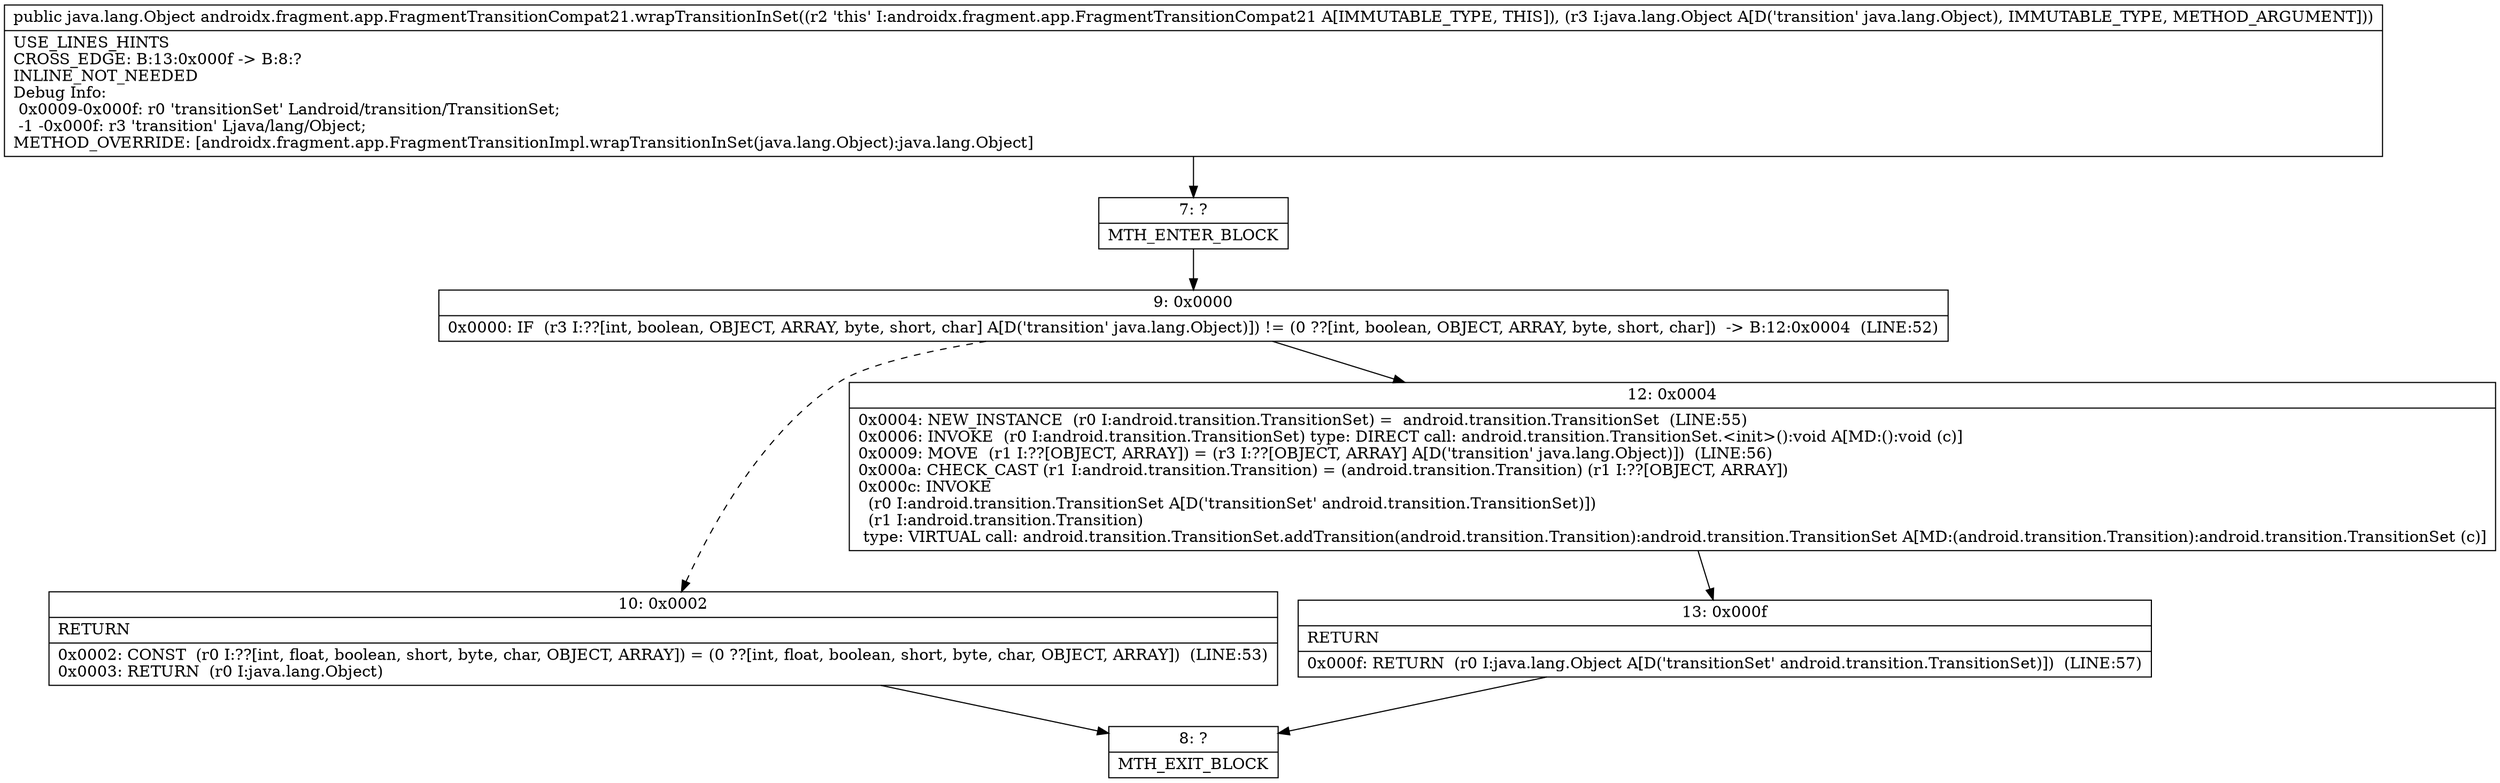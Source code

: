 digraph "CFG forandroidx.fragment.app.FragmentTransitionCompat21.wrapTransitionInSet(Ljava\/lang\/Object;)Ljava\/lang\/Object;" {
Node_7 [shape=record,label="{7\:\ ?|MTH_ENTER_BLOCK\l}"];
Node_9 [shape=record,label="{9\:\ 0x0000|0x0000: IF  (r3 I:??[int, boolean, OBJECT, ARRAY, byte, short, char] A[D('transition' java.lang.Object)]) != (0 ??[int, boolean, OBJECT, ARRAY, byte, short, char])  \-\> B:12:0x0004  (LINE:52)\l}"];
Node_10 [shape=record,label="{10\:\ 0x0002|RETURN\l|0x0002: CONST  (r0 I:??[int, float, boolean, short, byte, char, OBJECT, ARRAY]) = (0 ??[int, float, boolean, short, byte, char, OBJECT, ARRAY])  (LINE:53)\l0x0003: RETURN  (r0 I:java.lang.Object) \l}"];
Node_8 [shape=record,label="{8\:\ ?|MTH_EXIT_BLOCK\l}"];
Node_12 [shape=record,label="{12\:\ 0x0004|0x0004: NEW_INSTANCE  (r0 I:android.transition.TransitionSet) =  android.transition.TransitionSet  (LINE:55)\l0x0006: INVOKE  (r0 I:android.transition.TransitionSet) type: DIRECT call: android.transition.TransitionSet.\<init\>():void A[MD:():void (c)]\l0x0009: MOVE  (r1 I:??[OBJECT, ARRAY]) = (r3 I:??[OBJECT, ARRAY] A[D('transition' java.lang.Object)])  (LINE:56)\l0x000a: CHECK_CAST (r1 I:android.transition.Transition) = (android.transition.Transition) (r1 I:??[OBJECT, ARRAY]) \l0x000c: INVOKE  \l  (r0 I:android.transition.TransitionSet A[D('transitionSet' android.transition.TransitionSet)])\l  (r1 I:android.transition.Transition)\l type: VIRTUAL call: android.transition.TransitionSet.addTransition(android.transition.Transition):android.transition.TransitionSet A[MD:(android.transition.Transition):android.transition.TransitionSet (c)]\l}"];
Node_13 [shape=record,label="{13\:\ 0x000f|RETURN\l|0x000f: RETURN  (r0 I:java.lang.Object A[D('transitionSet' android.transition.TransitionSet)])  (LINE:57)\l}"];
MethodNode[shape=record,label="{public java.lang.Object androidx.fragment.app.FragmentTransitionCompat21.wrapTransitionInSet((r2 'this' I:androidx.fragment.app.FragmentTransitionCompat21 A[IMMUTABLE_TYPE, THIS]), (r3 I:java.lang.Object A[D('transition' java.lang.Object), IMMUTABLE_TYPE, METHOD_ARGUMENT]))  | USE_LINES_HINTS\lCROSS_EDGE: B:13:0x000f \-\> B:8:?\lINLINE_NOT_NEEDED\lDebug Info:\l  0x0009\-0x000f: r0 'transitionSet' Landroid\/transition\/TransitionSet;\l  \-1 \-0x000f: r3 'transition' Ljava\/lang\/Object;\lMETHOD_OVERRIDE: [androidx.fragment.app.FragmentTransitionImpl.wrapTransitionInSet(java.lang.Object):java.lang.Object]\l}"];
MethodNode -> Node_7;Node_7 -> Node_9;
Node_9 -> Node_10[style=dashed];
Node_9 -> Node_12;
Node_10 -> Node_8;
Node_12 -> Node_13;
Node_13 -> Node_8;
}

